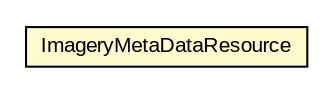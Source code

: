 #!/usr/local/bin/dot
#
# Class diagram 
# Generated by UMLGraph version R5_6-24-gf6e263 (http://www.umlgraph.org/)
#

digraph G {
	edge [fontname="arial",fontsize=10,labelfontname="arial",labelfontsize=10];
	node [fontname="arial",fontsize=10,shape=plaintext];
	nodesep=0.25;
	ranksep=0.5;
	// org.osmdroid.tileprovider.tilesource.bing.ImageryMetaDataResource
	c111250 [label=<<table title="org.osmdroid.tileprovider.tilesource.bing.ImageryMetaDataResource" border="0" cellborder="1" cellspacing="0" cellpadding="2" port="p" bgcolor="lemonChiffon" href="./ImageryMetaDataResource.html">
		<tr><td><table border="0" cellspacing="0" cellpadding="1">
<tr><td align="center" balign="center"> ImageryMetaDataResource </td></tr>
		</table></td></tr>
		</table>>, URL="./ImageryMetaDataResource.html", fontname="arial", fontcolor="black", fontsize=10.0];
}

